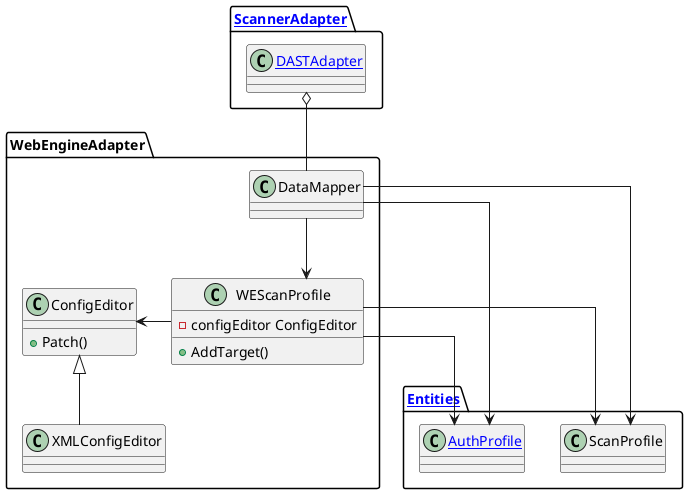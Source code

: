 @startuml

skinparam linetype ortho

package "[[/entities/docs/blank?dh-doc-id=asoc.entities Entities]]" as Entities {
    class "[[/entities/docs/blank?dh-doc-id=asoc.entities.scan_settings.dast.auth_profile AuthProfile]]" as AuthProfile {}
    class ScanProfile {}
}

package "[[/architect/components/scanner_adapter ScannerAdapter]]" as ScannerAdapter {
    class "[[/architect/components/scanner_adapter.dast DASTAdapter]]" as DASTAdapter {}
}

package WebEngineAdapter {
    class DataMapper {
    }

    class WEScanProfile {
        - configEditor ConfigEditor
        + AddTarget()
    }

    class ConfigEditor {
        + Patch()
    }

    class XMLConfigEditor {
    }
}

' links

DASTAdapter o-- DataMapper

DataMapper --> WEScanProfile
DataMapper --> AuthProfile
DataMapper --> ScanProfile

WEScanProfile --> AuthProfile
WEScanProfile --> ScanProfile

ConfigEditor <|-- XMLConfigEditor
ConfigEditor <- WEScanProfile

@enduml
